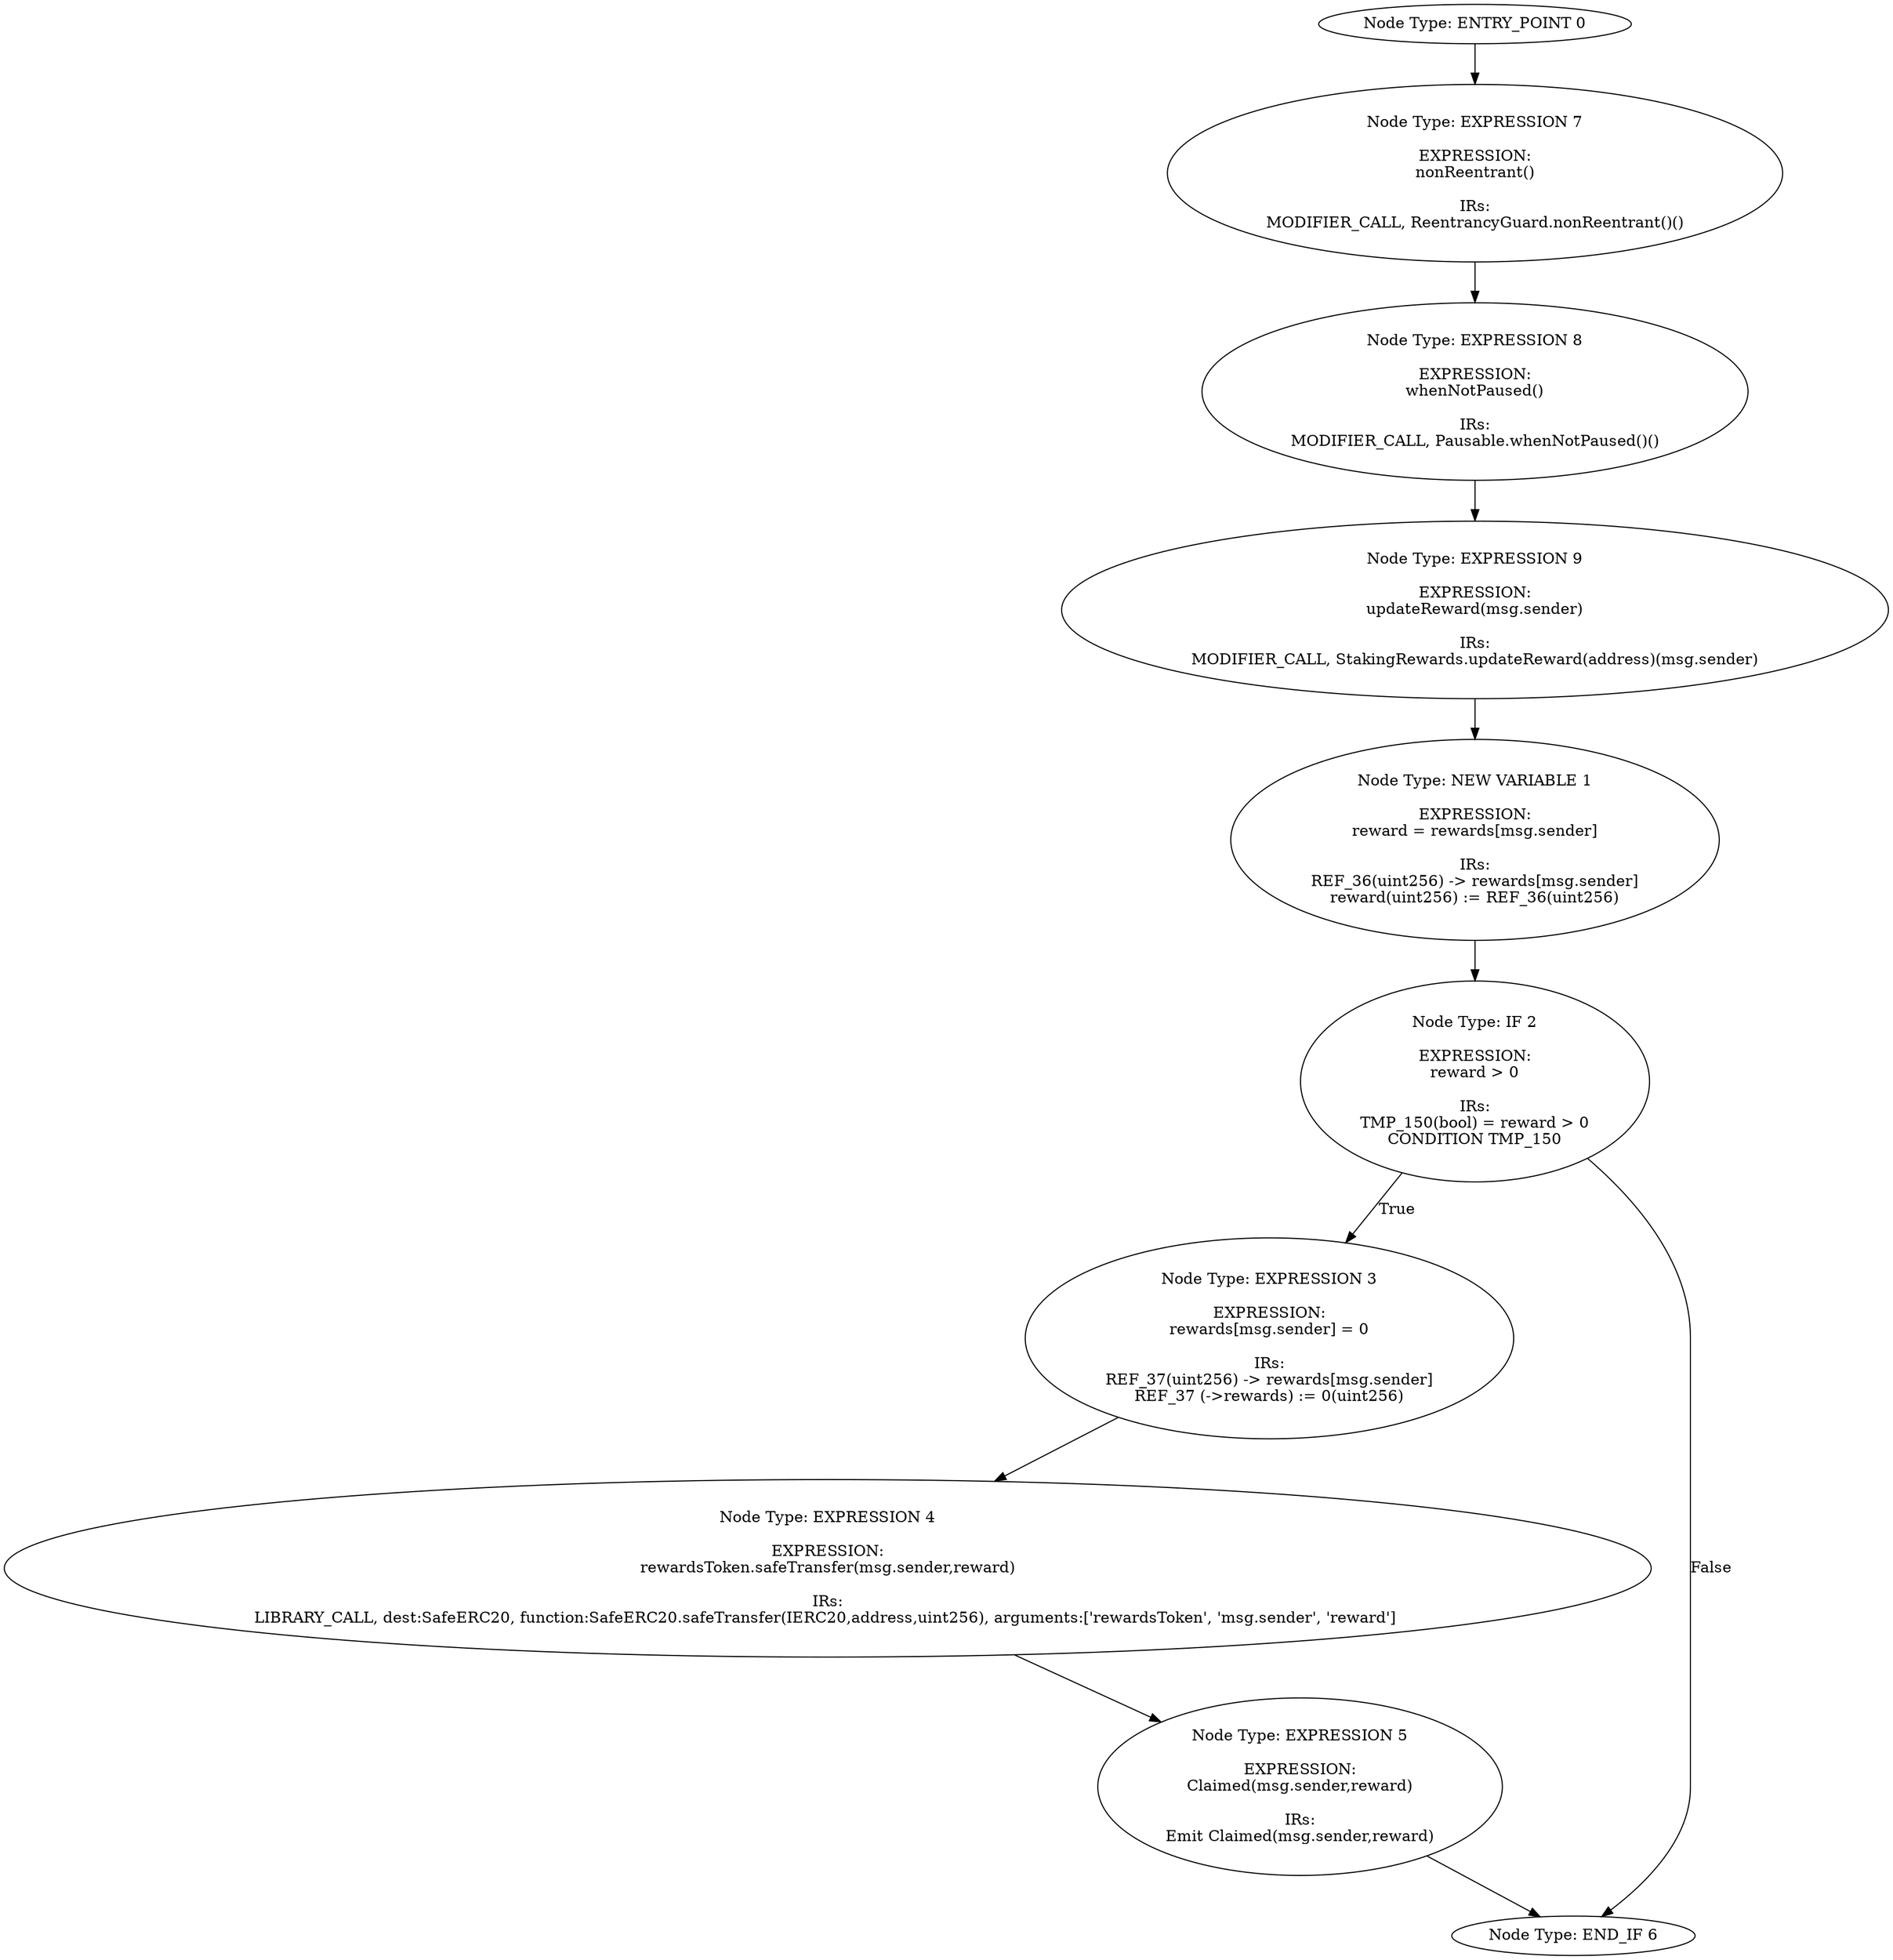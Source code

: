 digraph{
0[label="Node Type: ENTRY_POINT 0
"];
0->7;
1[label="Node Type: NEW VARIABLE 1

EXPRESSION:
reward = rewards[msg.sender]

IRs:
REF_36(uint256) -> rewards[msg.sender]
reward(uint256) := REF_36(uint256)"];
1->2;
2[label="Node Type: IF 2

EXPRESSION:
reward > 0

IRs:
TMP_150(bool) = reward > 0
CONDITION TMP_150"];
2->3[label="True"];
2->6[label="False"];
3[label="Node Type: EXPRESSION 3

EXPRESSION:
rewards[msg.sender] = 0

IRs:
REF_37(uint256) -> rewards[msg.sender]
REF_37 (->rewards) := 0(uint256)"];
3->4;
4[label="Node Type: EXPRESSION 4

EXPRESSION:
rewardsToken.safeTransfer(msg.sender,reward)

IRs:
LIBRARY_CALL, dest:SafeERC20, function:SafeERC20.safeTransfer(IERC20,address,uint256), arguments:['rewardsToken', 'msg.sender', 'reward'] "];
4->5;
5[label="Node Type: EXPRESSION 5

EXPRESSION:
Claimed(msg.sender,reward)

IRs:
Emit Claimed(msg.sender,reward)"];
5->6;
6[label="Node Type: END_IF 6
"];
7[label="Node Type: EXPRESSION 7

EXPRESSION:
nonReentrant()

IRs:
MODIFIER_CALL, ReentrancyGuard.nonReentrant()()"];
7->8;
8[label="Node Type: EXPRESSION 8

EXPRESSION:
whenNotPaused()

IRs:
MODIFIER_CALL, Pausable.whenNotPaused()()"];
8->9;
9[label="Node Type: EXPRESSION 9

EXPRESSION:
updateReward(msg.sender)

IRs:
MODIFIER_CALL, StakingRewards.updateReward(address)(msg.sender)"];
9->1;
}
